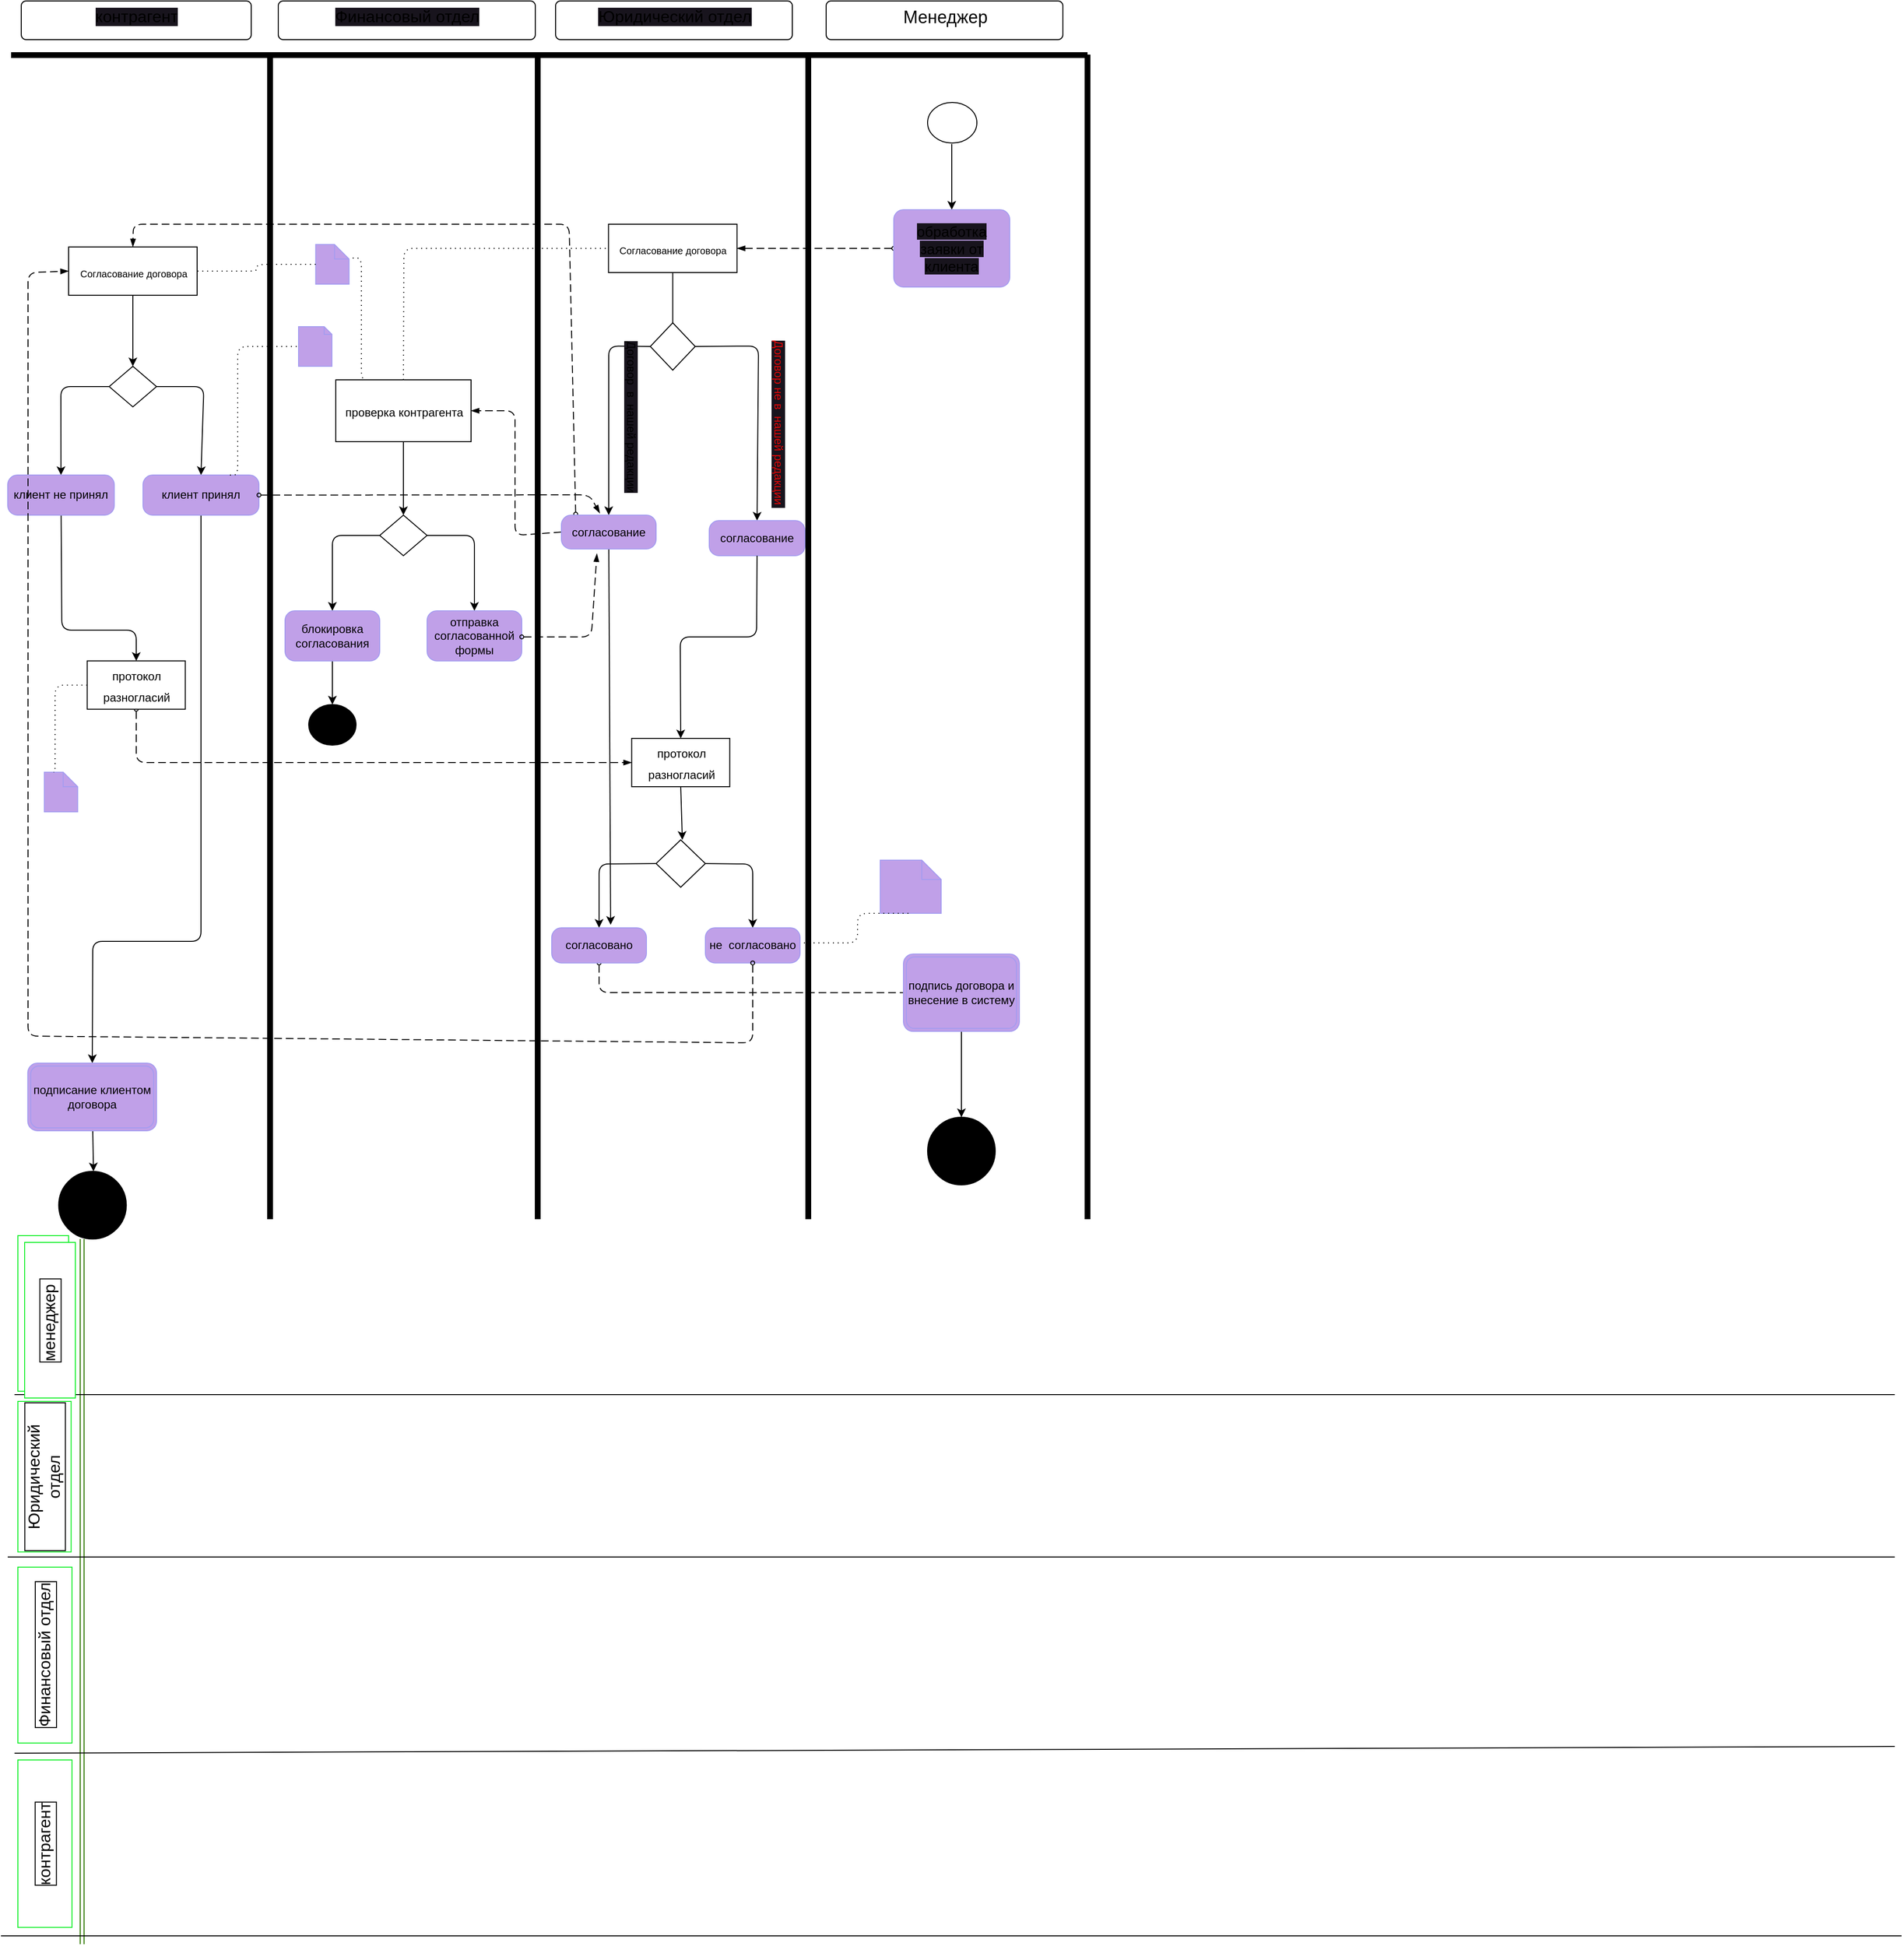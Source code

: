 <mxfile>
    <diagram id="gtTxKSChkaDydjqkvfyG" name="Страница 1">
        <mxGraphModel dx="1037" dy="2260" grid="1" gridSize="7" guides="1" tooltips="1" connect="1" arrows="1" fold="1" page="1" pageScale="1" pageWidth="2336" pageHeight="1654" math="0" shadow="0">
            <root>
                <mxCell id="0"/>
                <mxCell id="1" parent="0"/>
                <mxCell id="4" value="" style="shape=link;html=1;fillColor=#60a917;strokeColor=#2D7600;" parent="1" edge="1">
                    <mxGeometry width="100" relative="1" as="geometry">
                        <mxPoint x="84" y="7" as="sourcePoint"/>
                        <mxPoint x="84" y="736.6" as="targetPoint"/>
                    </mxGeometry>
                </mxCell>
                <mxCell id="5" value="" style="endArrow=none;html=1;" parent="1" edge="1">
                    <mxGeometry width="50" height="50" relative="1" as="geometry">
                        <mxPoint x="7" y="336" as="sourcePoint"/>
                        <mxPoint x="1960" y="336" as="targetPoint"/>
                    </mxGeometry>
                </mxCell>
                <mxCell id="6" value="" style="endArrow=none;html=1;" parent="1" edge="1">
                    <mxGeometry width="50" height="50" relative="1" as="geometry">
                        <mxPoint x="14" y="539" as="sourcePoint"/>
                        <mxPoint x="1960" y="532" as="targetPoint"/>
                    </mxGeometry>
                </mxCell>
                <mxCell id="7" value="" style="endArrow=none;html=1;" parent="1" edge="1">
                    <mxGeometry width="50" height="50" relative="1" as="geometry">
                        <mxPoint y="728" as="sourcePoint"/>
                        <mxPoint x="1967" y="728" as="targetPoint"/>
                    </mxGeometry>
                </mxCell>
                <mxCell id="8" value="" style="endArrow=none;html=1;" parent="1" edge="1">
                    <mxGeometry width="50" height="50" relative="1" as="geometry">
                        <mxPoint x="14" y="168" as="sourcePoint"/>
                        <mxPoint x="1960" y="168" as="targetPoint"/>
                    </mxGeometry>
                </mxCell>
                <mxCell id="12" value="&lt;font style=&quot;font-size: 17px;&quot;&gt;Юридический отдел&lt;/font&gt;" style="rounded=0;whiteSpace=wrap;html=1;strokeColor=#18F02E;direction=north;flipV=0;flipH=1;container=0;labelBackgroundColor=default;labelBorderColor=default;rotation=-90;" parent="1" vertex="1">
                    <mxGeometry x="-32.81" y="225.32" width="155.75" height="55.12" as="geometry"/>
                </mxCell>
                <mxCell id="13" value="&lt;font style=&quot;font-size: 17px;&quot;&gt;Финансовый отдел&lt;/font&gt;" style="rounded=0;whiteSpace=wrap;html=1;strokeColor=#18F02E;direction=north;flipV=0;flipH=1;container=0;labelBackgroundColor=default;labelBorderColor=default;rotation=-90;" parent="1" vertex="1">
                    <mxGeometry x="-45.5" y="409.5" width="182" height="56" as="geometry"/>
                </mxCell>
                <mxCell id="14" value="&lt;font style=&quot;font-size: 17px;&quot;&gt;контрагент&lt;/font&gt;" style="rounded=0;whiteSpace=wrap;html=1;strokeColor=#18F02E;direction=north;flipV=0;flipH=1;container=0;labelBackgroundColor=default;labelBorderColor=default;rotation=-90;" parent="1" vertex="1">
                    <mxGeometry x="-41.12" y="604.63" width="173.25" height="56" as="geometry"/>
                </mxCell>
                <mxCell id="85" style="edgeStyle=none;html=1;fontSize=10;entryX=0.5;entryY=0;entryDx=0;entryDy=0;entryPerimeter=0;exitX=0.5;exitY=1;exitDx=0;exitDy=0;startArrow=none;" parent="1" source="192" edge="1">
                    <mxGeometry relative="1" as="geometry">
                        <mxPoint x="696.5" y="-910" as="targetPoint"/>
                        <mxPoint x="735" y="-966" as="sourcePoint"/>
                    </mxGeometry>
                </mxCell>
                <mxCell id="83" value="" style="dashed=1;dashPattern=8 4;endArrow=blockThin;endFill=1;startArrow=oval;startFill=0;endSize=6;startSize=4;html=1;fontSize=10;exitX=0;exitY=0.5;exitDx=0;exitDy=0;exitPerimeter=0;entryX=1;entryY=0.5;entryDx=0;entryDy=0;" parent="1" target="200" edge="1" source="125">
                    <mxGeometry width="160" relative="1" as="geometry">
                        <mxPoint x="941" y="-1091" as="sourcePoint"/>
                        <mxPoint x="784" y="-980" as="targetPoint"/>
                        <Array as="points"/>
                    </mxGeometry>
                </mxCell>
                <mxCell id="86" style="edgeStyle=none;html=1;fontSize=10;entryX=0.5;entryY=0;entryDx=0;entryDy=0;entryPerimeter=0;exitX=1;exitY=0.5;exitDx=0;exitDy=0;" parent="1" source="192" edge="1" target="93">
                    <mxGeometry relative="1" as="geometry">
                        <mxPoint x="553" y="203" as="targetPoint"/>
                        <Array as="points">
                            <mxPoint x="784" y="-917"/>
                        </Array>
                        <mxPoint x="721.5" y="-889.28" as="sourcePoint"/>
                    </mxGeometry>
                </mxCell>
                <mxCell id="88" style="edgeStyle=none;html=1;fontSize=12;exitX=0;exitY=0.5;exitDx=0;exitDy=0;entryX=0.5;entryY=0;entryDx=0;entryDy=0;entryPerimeter=0;" parent="1" source="192" edge="1" target="94">
                    <mxGeometry relative="1" as="geometry">
                        <mxPoint x="553" y="292" as="targetPoint"/>
                        <Array as="points">
                            <mxPoint x="629" y="-917"/>
                        </Array>
                        <mxPoint x="671.5" y="-889.28" as="sourcePoint"/>
                    </mxGeometry>
                </mxCell>
                <mxCell id="91" value="&lt;span style=&quot;color: rgb(223, 7, 7); background-color: rgb(24, 20, 29);&quot;&gt;Договор не в&amp;nbsp; нашей редакции&amp;nbsp;&lt;/span&gt;" style="text;html=1;align=center;verticalAlign=middle;resizable=0;points=[];autosize=1;strokeColor=none;fillColor=none;fontSize=12;rotation=90;" parent="1" vertex="1">
                    <mxGeometry x="707" y="-854" width="196" height="35" as="geometry"/>
                </mxCell>
                <mxCell id="92" value="&lt;span style=&quot;background-color: rgb(24, 20, 29);&quot;&gt;Договор&amp;nbsp; в&amp;nbsp; нашей редакции&lt;/span&gt;" style="text;html=1;align=center;verticalAlign=middle;resizable=0;points=[];autosize=1;strokeColor=none;fillColor=none;fontSize=12;rotation=90;" parent="1" vertex="1">
                    <mxGeometry x="565" y="-862" width="175" height="35" as="geometry"/>
                </mxCell>
                <mxCell id="93" value="согласование" style="points=[[0.25,0,0],[0.5,0,0],[0.75,0,0],[1,0.25,0],[1,0.5,0],[1,0.75,0],[0.75,1,0],[0.5,1,0],[0.25,1,0],[0,0.75,0],[0,0.5,0],[0,0.25,0]];shape=mxgraph.bpmn.task;whiteSpace=wrap;rectStyle=rounded;size=10;html=1;taskMarker=abstract;strokeColor=#A49CF0;fontSize=12;fillColor=#C0A0E8;" parent="1" vertex="1">
                    <mxGeometry x="733" y="-736.32" width="99" height="36.32" as="geometry"/>
                </mxCell>
                <mxCell id="98" style="edgeStyle=none;html=1;fontSize=12;entryX=0.533;entryY=0;entryDx=0;entryDy=0;entryPerimeter=0;exitX=0.5;exitY=1;exitDx=0;exitDy=0;" parent="1" source="205" target="182" edge="1">
                    <mxGeometry relative="1" as="geometry">
                        <mxPoint x="704.812" y="-390.532" as="targetPoint"/>
                        <mxPoint x="693" y="-448" as="sourcePoint"/>
                    </mxGeometry>
                </mxCell>
                <mxCell id="100" style="edgeStyle=none;html=1;fontSize=12;exitX=1;exitY=0.5;exitDx=0;exitDy=0;entryX=0.5;entryY=0;entryDx=0;entryDy=0;entryPerimeter=0;" parent="1" source="182" edge="1" target="103">
                    <mxGeometry relative="1" as="geometry">
                        <mxPoint x="994" y="196" as="targetPoint"/>
                        <Array as="points">
                            <mxPoint x="778" y="-381"/>
                        </Array>
                        <mxPoint x="728" y="-371.74" as="sourcePoint"/>
                    </mxGeometry>
                </mxCell>
                <mxCell id="102" style="edgeStyle=none;html=1;fontSize=12;exitX=0;exitY=0.5;exitDx=0;exitDy=0;entryX=0.5;entryY=0;entryDx=0;entryDy=0;entryPerimeter=0;" parent="1" source="182" target="208" edge="1">
                    <mxGeometry relative="1" as="geometry">
                        <mxPoint x="623" y="-273" as="targetPoint"/>
                        <Array as="points">
                            <mxPoint x="619" y="-381"/>
                        </Array>
                        <mxPoint x="703" y="-351.48" as="sourcePoint"/>
                    </mxGeometry>
                </mxCell>
                <mxCell id="103" value="не&amp;nbsp; согласовано" style="points=[[0.25,0,0],[0.5,0,0],[0.75,0,0],[1,0.25,0],[1,0.5,0],[1,0.75,0],[0.75,1,0],[0.5,1,0],[0.25,1,0],[0,0.75,0],[0,0.5,0],[0,0.25,0]];shape=mxgraph.bpmn.task;whiteSpace=wrap;rectStyle=rounded;size=10;html=1;taskMarker=abstract;strokeColor=#A49CF0;fontSize=12;fillColor=#C0A0E8;" parent="1" vertex="1">
                    <mxGeometry x="729" y="-315" width="98" height="36.32" as="geometry"/>
                </mxCell>
                <mxCell id="107" value="" style="shape=mxgraph.bpmn.data;labelPosition=center;verticalLabelPosition=bottom;align=center;verticalAlign=top;whiteSpace=wrap;size=15;html=1;strokeColor=#A49CF0;fontSize=12;fillColor=#C0A0E8;" parent="1" vertex="1">
                    <mxGeometry x="325.75" y="-1022" width="34.5" height="41.06" as="geometry"/>
                </mxCell>
                <mxCell id="109" value="" style="edgeStyle=elbowEdgeStyle;fontSize=12;html=1;endFill=0;startFill=0;endSize=6;startSize=6;dashed=1;dashPattern=1 4;endArrow=none;startArrow=none;exitX=0.5;exitY=0;exitDx=0;exitDy=0;entryX=0;entryY=0.5;entryDx=0;entryDy=0;" parent="1" source="198" target="200" edge="1">
                    <mxGeometry width="160" relative="1" as="geometry">
                        <mxPoint x="416.5" y="-896" as="sourcePoint"/>
                        <mxPoint x="636.5" y="-1009.56" as="targetPoint"/>
                        <Array as="points">
                            <mxPoint x="417" y="-1001"/>
                        </Array>
                    </mxGeometry>
                </mxCell>
                <mxCell id="110" value="" style="edgeStyle=elbowEdgeStyle;fontSize=12;html=1;endFill=0;startFill=0;endSize=6;startSize=6;dashed=1;dashPattern=1 4;endArrow=none;startArrow=none;exitX=0.5;exitY=1;exitDx=0;exitDy=0;exitPerimeter=0;entryX=0.5;entryY=0;entryDx=0;entryDy=0;entryPerimeter=0;" parent="1" source="196" edge="1">
                    <mxGeometry width="160" relative="1" as="geometry">
                        <mxPoint x="441" y="462" as="sourcePoint"/>
                        <mxPoint x="137" y="-1012.82" as="targetPoint"/>
                    </mxGeometry>
                </mxCell>
                <mxCell id="113" style="edgeStyle=none;html=1;entryX=0.5;entryY=0;entryDx=0;entryDy=0;fontSize=12;exitX=0.5;exitY=1;exitDx=0;exitDy=0;" parent="1" source="196" target="194" edge="1">
                    <mxGeometry relative="1" as="geometry">
                        <mxPoint x="136.9" y="-973.94" as="sourcePoint"/>
                        <mxPoint x="91" y="-875.28" as="targetPoint"/>
                    </mxGeometry>
                </mxCell>
                <mxCell id="114" style="edgeStyle=none;html=1;fontSize=12;entryX=0.5;entryY=0;entryDx=0;entryDy=0;entryPerimeter=0;exitX=1;exitY=0.5;exitDx=0;exitDy=0;" parent="1" source="194" target="116" edge="1">
                    <mxGeometry relative="1" as="geometry">
                        <mxPoint x="406" y="567" as="targetPoint"/>
                        <Array as="points">
                            <mxPoint x="210" y="-875"/>
                        </Array>
                        <mxPoint x="116" y="-896" as="sourcePoint"/>
                    </mxGeometry>
                </mxCell>
                <mxCell id="115" style="edgeStyle=none;html=1;fontSize=12;exitX=0;exitY=0.5;exitDx=0;exitDy=0;entryX=0.5;entryY=0;entryDx=0;entryDy=0;entryPerimeter=0;" parent="1" source="194" target="117" edge="1">
                    <mxGeometry relative="1" as="geometry">
                        <mxPoint x="406" y="700" as="targetPoint"/>
                        <Array as="points">
                            <mxPoint x="62" y="-875"/>
                        </Array>
                        <mxPoint x="116" y="-854.56" as="sourcePoint"/>
                    </mxGeometry>
                </mxCell>
                <mxCell id="154" style="edgeStyle=none;html=1;fontSize=12;" parent="1" source="116" target="155" edge="1">
                    <mxGeometry relative="1" as="geometry">
                        <mxPoint x="1253" y="560" as="targetPoint"/>
                        <Array as="points">
                            <mxPoint x="207" y="-301"/>
                            <mxPoint x="95" y="-301"/>
                        </Array>
                    </mxGeometry>
                </mxCell>
                <mxCell id="116" value="клиент принял" style="points=[[0.25,0,0],[0.5,0,0],[0.75,0,0],[1,0.25,0],[1,0.5,0],[1,0.75,0],[0.75,1,0],[0.5,1,0],[0.25,1,0],[0,0.75,0],[0,0.5,0],[0,0.25,0]];shape=mxgraph.bpmn.task;whiteSpace=wrap;rectStyle=rounded;size=10;html=1;taskMarker=abstract;strokeColor=#A49CF0;fontSize=12;fillColor=#C0A0E8;" parent="1" vertex="1">
                    <mxGeometry x="147" y="-783.44" width="120" height="41.44" as="geometry"/>
                </mxCell>
                <mxCell id="120" style="edgeStyle=none;html=1;entryX=0.5;entryY=0;entryDx=0;entryDy=0;fontSize=12;" parent="1" source="117" target="204" edge="1">
                    <mxGeometry relative="1" as="geometry">
                        <mxPoint x="84" y="-541.84" as="targetPoint"/>
                        <Array as="points">
                            <mxPoint x="63" y="-623"/>
                            <mxPoint x="140" y="-623"/>
                        </Array>
                    </mxGeometry>
                </mxCell>
                <mxCell id="117" value="клиент не принял" style="points=[[0.25,0,0],[0.5,0,0],[0.75,0,0],[1,0.25,0],[1,0.5,0],[1,0.75,0],[0.75,1,0],[0.5,1,0],[0.25,1,0],[0,0.75,0],[0,0.5,0],[0,0.25,0]];shape=mxgraph.bpmn.task;whiteSpace=wrap;rectStyle=rounded;size=10;html=1;taskMarker=abstract;strokeColor=#A49CF0;fontSize=12;fillColor=#C0A0E8;" parent="1" vertex="1">
                    <mxGeometry x="7" y="-783.44" width="110.25" height="41.44" as="geometry"/>
                </mxCell>
                <mxCell id="123" value="" style="dashed=1;dashPattern=8 4;endArrow=blockThin;endFill=1;startArrow=oval;startFill=0;endSize=6;startSize=4;html=1;fontSize=12;entryX=0.5;entryY=0;entryDx=0;entryDy=0;exitX=0.151;exitY=-0.028;exitDx=0;exitDy=0;exitPerimeter=0;" parent="1" source="94" target="196" edge="1">
                    <mxGeometry width="160" relative="1" as="geometry">
                        <mxPoint x="588" y="-686" as="sourcePoint"/>
                        <mxPoint x="167" y="-1012.82" as="targetPoint"/>
                        <Array as="points">
                            <mxPoint x="588" y="-1043"/>
                            <mxPoint x="137" y="-1043"/>
                        </Array>
                    </mxGeometry>
                </mxCell>
                <mxCell id="126" style="edgeStyle=none;html=1;entryX=0.5;entryY=0;entryDx=0;entryDy=0;entryPerimeter=0;fontSize=12;" parent="1" target="125" edge="1">
                    <mxGeometry relative="1" as="geometry">
                        <mxPoint x="984" y="-1126" as="sourcePoint"/>
                    </mxGeometry>
                </mxCell>
                <mxCell id="125" value="&lt;span style=&quot;font-size: 15px; background-color: rgb(24, 20, 29);&quot;&gt;обработка заявки от клиента&lt;/span&gt;" style="points=[[0.25,0,0],[0.5,0,0],[0.75,0,0],[1,0.25,0],[1,0.5,0],[1,0.75,0],[0.75,1,0],[0.5,1,0],[0.25,1,0],[0,0.75,0],[0,0.5,0],[0,0.25,0]];shape=mxgraph.bpmn.task;whiteSpace=wrap;rectStyle=rounded;size=10;html=1;taskMarker=abstract;strokeColor=#A49CF0;fontSize=12;fillColor=#C0A0E8;" parent="1" vertex="1">
                    <mxGeometry x="924" y="-1058" width="120" height="80" as="geometry"/>
                </mxCell>
                <mxCell id="127" value="" style="dashed=1;dashPattern=8 4;endArrow=blockThin;endFill=1;startArrow=oval;startFill=0;endSize=6;startSize=4;html=1;fontSize=12;exitX=0.5;exitY=1;exitDx=0;exitDy=0;entryX=0;entryY=0.5;entryDx=0;entryDy=0;" parent="1" source="204" target="205" edge="1">
                    <mxGeometry width="160" relative="1" as="geometry">
                        <mxPoint x="157.5" y="-523.68" as="sourcePoint"/>
                        <mxPoint x="651" y="-462" as="targetPoint"/>
                        <Array as="points">
                            <mxPoint x="140" y="-486"/>
                            <mxPoint x="609" y="-486"/>
                        </Array>
                    </mxGeometry>
                </mxCell>
                <mxCell id="128" value="" style="shape=mxgraph.bpmn.data;labelPosition=center;verticalLabelPosition=bottom;align=center;verticalAlign=top;whiteSpace=wrap;size=15;html=1;strokeColor=#A49CF0;fontSize=12;fillColor=#C0A0E8;" parent="1" vertex="1">
                    <mxGeometry x="44.88" y="-476" width="34.5" height="41.06" as="geometry"/>
                </mxCell>
                <mxCell id="129" value="" style="edgeStyle=elbowEdgeStyle;fontSize=12;html=1;endFill=0;startFill=0;endSize=6;startSize=6;dashed=1;dashPattern=1 4;endArrow=none;startArrow=none;exitX=0;exitY=0.5;exitDx=0;exitDy=0;entryX=0;entryY=0;entryDx=9.75;entryDy=0;entryPerimeter=0;" parent="1" source="204" target="128" edge="1">
                    <mxGeometry width="160" relative="1" as="geometry">
                        <mxPoint x="108.5" y="-523.68" as="sourcePoint"/>
                        <mxPoint x="112" y="-434" as="targetPoint"/>
                        <Array as="points">
                            <mxPoint x="56" y="-560"/>
                        </Array>
                    </mxGeometry>
                </mxCell>
                <mxCell id="130" value="" style="dashed=1;dashPattern=8 4;endArrow=blockThin;endFill=1;startArrow=oval;startFill=0;endSize=6;startSize=4;html=1;fontSize=12;exitX=0.5;exitY=1;exitDx=0;exitDy=0;exitPerimeter=0;entryX=0;entryY=0.5;entryDx=0;entryDy=0;" parent="1" source="103" target="196" edge="1">
                    <mxGeometry width="160" relative="1" as="geometry">
                        <mxPoint x="637" y="448" as="sourcePoint"/>
                        <mxPoint x="77" y="-993.38" as="targetPoint"/>
                        <Array as="points">
                            <mxPoint x="778" y="-196"/>
                            <mxPoint x="28" y="-203"/>
                            <mxPoint x="28" y="-993"/>
                        </Array>
                    </mxGeometry>
                </mxCell>
                <mxCell id="131" value="" style="shape=mxgraph.bpmn.data;labelPosition=center;verticalLabelPosition=bottom;align=center;verticalAlign=top;whiteSpace=wrap;size=20;html=1;strokeColor=#A49CF0;fontSize=12;fillColor=#C0A0E8;" parent="1" vertex="1">
                    <mxGeometry x="910" y="-385" width="63" height="55.06" as="geometry"/>
                </mxCell>
                <mxCell id="132" value="" style="edgeStyle=elbowEdgeStyle;fontSize=12;html=1;endFill=0;startFill=0;endSize=6;startSize=6;dashed=1;dashPattern=1 4;endArrow=none;startArrow=none;entryX=0.5;entryY=1;entryDx=0;entryDy=0;entryPerimeter=0;exitX=-0.4;exitY=0.763;exitDx=0;exitDy=0;exitPerimeter=0;" parent="1" source="161" target="131" edge="1">
                    <mxGeometry width="160" relative="1" as="geometry">
                        <mxPoint x="805" y="127.5" as="sourcePoint"/>
                        <mxPoint x="965" y="127.5" as="targetPoint"/>
                    </mxGeometry>
                </mxCell>
                <mxCell id="134" style="edgeStyle=none;html=1;fontSize=12;entryX=0.5;entryY=0;entryDx=0;entryDy=0;exitX=0.5;exitY=1;exitDx=0;exitDy=0;" parent="1" source="198" edge="1" target="191">
                    <mxGeometry relative="1" as="geometry">
                        <mxPoint x="924" y="437.5" as="targetPoint"/>
                        <mxPoint x="399" y="-798" as="sourcePoint"/>
                    </mxGeometry>
                </mxCell>
                <mxCell id="138" style="edgeStyle=none;html=1;entryX=0.5;entryY=0;entryDx=0;entryDy=0;entryPerimeter=0;fontSize=12;exitX=0;exitY=0.5;exitDx=0;exitDy=0;" parent="1" source="191" target="137" edge="1">
                    <mxGeometry relative="1" as="geometry">
                        <Array as="points">
                            <mxPoint x="343" y="-721"/>
                        </Array>
                        <mxPoint x="403" y="-693.56" as="sourcePoint"/>
                    </mxGeometry>
                </mxCell>
                <mxCell id="139" style="edgeStyle=none;html=1;entryX=0.5;entryY=0;entryDx=0;entryDy=0;entryPerimeter=0;fontSize=12;exitX=1;exitY=0.5;exitDx=0;exitDy=0;" parent="1" source="191" target="136" edge="1">
                    <mxGeometry relative="1" as="geometry">
                        <Array as="points">
                            <mxPoint x="490" y="-721"/>
                        </Array>
                        <mxPoint x="403" y="-735" as="sourcePoint"/>
                    </mxGeometry>
                </mxCell>
                <mxCell id="136" value="отправка согласованной формы" style="points=[[0.25,0,0],[0.5,0,0],[0.75,0,0],[1,0.25,0],[1,0.5,0],[1,0.75,0],[0.75,1,0],[0.5,1,0],[0.25,1,0],[0,0.75,0],[0,0.5,0],[0,0.25,0]];shape=mxgraph.bpmn.task;whiteSpace=wrap;rectStyle=rounded;size=10;html=1;taskMarker=abstract;strokeColor=#A49CF0;fontSize=12;fillColor=#C0A0E8;" parent="1" vertex="1">
                    <mxGeometry x="441" y="-643" width="98" height="51.82" as="geometry"/>
                </mxCell>
                <mxCell id="149" style="edgeStyle=none;html=1;fontSize=12;entryX=0.5;entryY=0;entryDx=0;entryDy=0;" parent="1" source="137" target="193" edge="1">
                    <mxGeometry relative="1" as="geometry">
                        <mxPoint x="343" y="-504" as="targetPoint"/>
                    </mxGeometry>
                </mxCell>
                <mxCell id="137" value="блокировка согласования" style="points=[[0.25,0,0],[0.5,0,0],[0.75,0,0],[1,0.25,0],[1,0.5,0],[1,0.75,0],[0.75,1,0],[0.5,1,0],[0.25,1,0],[0,0.75,0],[0,0.5,0],[0,0.25,0]];shape=mxgraph.bpmn.task;whiteSpace=wrap;rectStyle=rounded;size=10;html=1;taskMarker=abstract;strokeColor=#A49CF0;fontSize=12;fillColor=#C0A0E8;" parent="1" vertex="1">
                    <mxGeometry x="294" y="-643" width="98" height="51.82" as="geometry"/>
                </mxCell>
                <mxCell id="141" value="" style="dashed=1;dashPattern=8 4;endArrow=blockThin;endFill=1;startArrow=none;startFill=0;endSize=6;startSize=4;html=1;fontSize=12;exitX=0;exitY=0.5;exitDx=0;exitDy=0;exitPerimeter=0;entryX=1;entryY=0.5;entryDx=0;entryDy=0;" parent="1" source="94" target="198" edge="1">
                    <mxGeometry width="160" relative="1" as="geometry">
                        <mxPoint x="427" y="371" as="sourcePoint"/>
                        <mxPoint x="476.5" y="-856" as="targetPoint"/>
                        <Array as="points">
                            <mxPoint x="532" y="-721"/>
                            <mxPoint x="532" y="-850"/>
                        </Array>
                    </mxGeometry>
                </mxCell>
                <mxCell id="143" value="" style="dashed=1;dashPattern=8 4;endArrow=blockThin;endFill=1;startArrow=oval;startFill=0;endSize=6;startSize=4;html=1;fontSize=12;entryX=0.375;entryY=1.139;entryDx=0;entryDy=0;entryPerimeter=0;exitX=1;exitY=0.521;exitDx=0;exitDy=0;exitPerimeter=0;" parent="1" source="136" target="94" edge="1">
                    <mxGeometry width="160" relative="1" as="geometry">
                        <mxPoint x="882" y="371" as="sourcePoint"/>
                        <mxPoint x="623" y="-236.68" as="targetPoint"/>
                        <Array as="points">
                            <mxPoint x="611" y="-616"/>
                        </Array>
                    </mxGeometry>
                </mxCell>
                <mxCell id="147" style="edgeStyle=none;html=1;fontSize=12;entryX=0.5;entryY=0;entryDx=0;entryDy=0;" parent="1" source="146" target="187" edge="1">
                    <mxGeometry relative="1" as="geometry">
                        <mxPoint x="1012" y="-64" as="targetPoint"/>
                    </mxGeometry>
                </mxCell>
                <mxCell id="151" value="" style="dashed=1;dashPattern=8 4;endArrow=blockThin;endFill=1;startArrow=oval;startFill=0;endSize=6;startSize=4;html=1;fontSize=12;exitX=1;exitY=0.5;exitDx=0;exitDy=0;exitPerimeter=0;entryX=0.406;entryY=-0.056;entryDx=0;entryDy=0;entryPerimeter=0;" parent="1" source="116" target="94" edge="1">
                    <mxGeometry width="160" relative="1" as="geometry">
                        <mxPoint x="609" y="532" as="sourcePoint"/>
                        <mxPoint x="769" y="532" as="targetPoint"/>
                        <Array as="points">
                            <mxPoint x="609" y="-763"/>
                        </Array>
                    </mxGeometry>
                </mxCell>
                <mxCell id="152" value="" style="shape=mxgraph.bpmn.data;labelPosition=center;verticalLabelPosition=bottom;align=center;verticalAlign=top;whiteSpace=wrap;size=8;html=1;strokeColor=#A49CF0;fontSize=12;fillColor=#C0A0E8;" parent="1" vertex="1">
                    <mxGeometry x="308" y="-937.06" width="34.5" height="41.06" as="geometry"/>
                </mxCell>
                <mxCell id="153" value="" style="edgeStyle=elbowEdgeStyle;fontSize=12;html=1;endFill=0;startFill=0;endSize=6;startSize=6;dashed=1;dashPattern=1 4;endArrow=none;startArrow=none;entryX=0;entryY=0.5;entryDx=0;entryDy=0;entryPerimeter=0;exitX=0.75;exitY=0;exitDx=0;exitDy=0;exitPerimeter=0;" parent="1" source="116" target="152" edge="1">
                    <mxGeometry width="160" relative="1" as="geometry">
                        <mxPoint x="609" y="616" as="sourcePoint"/>
                        <mxPoint x="769" y="616" as="targetPoint"/>
                        <Array as="points">
                            <mxPoint x="245" y="-889"/>
                        </Array>
                    </mxGeometry>
                </mxCell>
                <mxCell id="157" value="" style="edgeStyle=none;html=1;fontSize=12;" parent="1" source="155" edge="1">
                    <mxGeometry relative="1" as="geometry">
                        <mxPoint x="95.75" y="-63" as="targetPoint"/>
                    </mxGeometry>
                </mxCell>
                <mxCell id="155" value="подписание клиентом договора" style="points=[[0.25,0,0],[0.5,0,0],[0.75,0,0],[1,0.25,0],[1,0.5,0],[1,0.75,0],[0.75,1,0],[0.5,1,0],[0.25,1,0],[0,0.75,0],[0,0.5,0],[0,0.25,0]];shape=mxgraph.bpmn.task;whiteSpace=wrap;rectStyle=rounded;size=10;html=1;taskMarker=abstract;bpmnShapeType=transaction;strokeColor=#A49CF0;fontSize=12;fillColor=#C0A0E8;" parent="1" vertex="1">
                    <mxGeometry x="27.75" y="-175" width="133.25" height="70" as="geometry"/>
                </mxCell>
                <mxCell id="159" value="" style="html=1;points=[];perimeter=orthogonalPerimeter;fillColor=strokeColor;" vertex="1" parent="1">
                    <mxGeometry x="276" y="-1218" width="5" height="1204" as="geometry"/>
                </mxCell>
                <mxCell id="160" value="" style="html=1;points=[];perimeter=orthogonalPerimeter;fillColor=strokeColor;" vertex="1" parent="1">
                    <mxGeometry x="553" y="-1218" width="5" height="1204" as="geometry"/>
                </mxCell>
                <mxCell id="161" value="" style="html=1;points=[];perimeter=orthogonalPerimeter;fillColor=strokeColor;" vertex="1" parent="1">
                    <mxGeometry x="833" y="-1218" width="5" height="1204" as="geometry"/>
                </mxCell>
                <mxCell id="162" value="" style="html=1;points=[];perimeter=orthogonalPerimeter;fillColor=strokeColor;" vertex="1" parent="1">
                    <mxGeometry x="1122" y="-1218" width="5" height="1204" as="geometry"/>
                </mxCell>
                <mxCell id="163" value="" style="html=1;points=[];perimeter=orthogonalPerimeter;fillColor=strokeColor;rotation=-90;" vertex="1" parent="1">
                    <mxGeometry x="565" y="-1774.5" width="5" height="1113" as="geometry"/>
                </mxCell>
                <mxCell id="165" value="&lt;font style=&quot;font-size: 18px;&quot;&gt;Менеджер&lt;/font&gt;" style="html=1;align=center;verticalAlign=top;rounded=1;absoluteArcSize=1;arcSize=10;dashed=0;" vertex="1" parent="1">
                    <mxGeometry x="854" y="-1274" width="245" height="40" as="geometry"/>
                </mxCell>
                <mxCell id="166" value="&lt;font style=&quot;font-size: 17px;&quot;&gt;менеджер&amp;nbsp;&lt;/font&gt;" style="rounded=0;whiteSpace=wrap;html=1;strokeColor=#18F02E;direction=north;flipV=0;flipH=1;container=0;labelBackgroundColor=default;labelBorderColor=default;rotation=-90;" vertex="1" parent="1">
                    <mxGeometry x="-36.75" y="57.75" width="161" height="52.5" as="geometry"/>
                </mxCell>
                <mxCell id="167" value="&lt;font style=&quot;font-size: 17px;&quot;&gt;менеджер&amp;nbsp;&lt;/font&gt;" style="rounded=0;whiteSpace=wrap;html=1;strokeColor=#18F02E;direction=north;flipV=0;flipH=1;container=0;labelBackgroundColor=default;labelBorderColor=default;rotation=-90;" vertex="1" parent="1">
                    <mxGeometry x="-29.75" y="64.75" width="161" height="52.5" as="geometry"/>
                </mxCell>
                <mxCell id="168" value="&lt;span style=&quot;font-size: 17px; background-color: rgb(24, 20, 29);&quot;&gt;Юридический отдел&lt;/span&gt;" style="html=1;align=center;verticalAlign=top;rounded=1;absoluteArcSize=1;arcSize=10;dashed=0;" vertex="1" parent="1">
                    <mxGeometry x="574" y="-1274" width="245" height="40" as="geometry"/>
                </mxCell>
                <mxCell id="169" value="&lt;span style=&quot;font-size: 17px; background-color: rgb(24, 20, 29);&quot;&gt;Финансовый отдел&lt;/span&gt;" style="html=1;align=center;verticalAlign=top;rounded=1;absoluteArcSize=1;arcSize=10;dashed=0;" vertex="1" parent="1">
                    <mxGeometry x="287" y="-1274" width="266" height="40" as="geometry"/>
                </mxCell>
                <mxCell id="170" value="&lt;span style=&quot;font-size: 17px; background-color: rgb(24, 20, 29);&quot;&gt;контрагент&lt;/span&gt;" style="html=1;align=center;verticalAlign=top;rounded=1;absoluteArcSize=1;arcSize=10;dashed=0;" vertex="1" parent="1">
                    <mxGeometry x="21" y="-1274" width="238" height="40" as="geometry"/>
                </mxCell>
                <mxCell id="210" style="edgeStyle=none;html=1;entryX=0.622;entryY=-0.085;entryDx=0;entryDy=0;entryPerimeter=0;fontSize=18;" edge="1" parent="1" source="94" target="208">
                    <mxGeometry relative="1" as="geometry"/>
                </mxCell>
                <mxCell id="94" value="согласование" style="points=[[0.25,0,0],[0.5,0,0],[0.75,0,0],[1,0.25,0],[1,0.5,0],[1,0.75,0],[0.75,1,0],[0.5,1,0],[0.25,1,0],[0,0.75,0],[0,0.5,0],[0,0.25,0]];shape=mxgraph.bpmn.task;whiteSpace=wrap;rectStyle=rounded;size=10;html=1;taskMarker=abstract;strokeColor=#A49CF0;fontSize=12;fillColor=#C0A0E8;" parent="1" vertex="1">
                    <mxGeometry x="580" y="-742" width="98" height="35" as="geometry"/>
                </mxCell>
                <mxCell id="182" value="" style="rhombus;fontSize=18;" vertex="1" parent="1">
                    <mxGeometry x="678" y="-406" width="51" height="49" as="geometry"/>
                </mxCell>
                <mxCell id="187" value="" style="ellipse;fillColor=strokeColor;fontSize=18;" vertex="1" parent="1">
                    <mxGeometry x="959" y="-119" width="70" height="70" as="geometry"/>
                </mxCell>
                <mxCell id="188" value="" style="dashed=1;dashPattern=8 4;endArrow=none;endFill=1;startArrow=oval;startFill=0;endSize=6;startSize=4;html=1;fontSize=12;exitX=0.5;exitY=1;exitDx=0;exitDy=0;exitPerimeter=0;" edge="1" parent="1" source="208" target="146">
                    <mxGeometry width="160" relative="1" as="geometry">
                        <mxPoint x="661.5" y="-254.84" as="sourcePoint"/>
                        <mxPoint x="1019" y="-203" as="targetPoint"/>
                        <Array as="points">
                            <mxPoint x="619" y="-248"/>
                        </Array>
                    </mxGeometry>
                </mxCell>
                <mxCell id="146" value="подпись договора и внесение в систему" style="points=[[0.25,0,0],[0.5,0,0],[0.75,0,0],[1,0.25,0],[1,0.5,0],[1,0.75,0],[0.75,1,0],[0.5,1,0],[0.25,1,0],[0,0.75,0],[0,0.5,0],[0,0.25,0]];shape=mxgraph.bpmn.task;whiteSpace=wrap;rectStyle=rounded;size=10;html=1;taskMarker=abstract;bpmnShapeType=transaction;strokeColor=#A49CF0;fontSize=12;fillColor=#C0A0E8;" parent="1" vertex="1">
                    <mxGeometry x="934" y="-287.84" width="120" height="80" as="geometry"/>
                </mxCell>
                <mxCell id="189" value="" style="edgeStyle=elbowEdgeStyle;fontSize=12;html=1;endFill=0;startFill=0;endSize=6;startSize=6;dashed=1;dashPattern=1 4;endArrow=none;startArrow=none;entryX=0.25;entryY=0;entryDx=0;entryDy=0;" edge="1" parent="1" target="198">
                    <mxGeometry width="160" relative="1" as="geometry">
                        <mxPoint x="364" y="-1008" as="sourcePoint"/>
                        <mxPoint x="416.5" y="-896" as="targetPoint"/>
                    </mxGeometry>
                </mxCell>
                <mxCell id="191" value="" style="rhombus;fontSize=18;" vertex="1" parent="1">
                    <mxGeometry x="392" y="-742" width="49" height="42" as="geometry"/>
                </mxCell>
                <mxCell id="193" value="" style="ellipse;fillColor=strokeColor;fontSize=18;" vertex="1" parent="1">
                    <mxGeometry x="318.5" y="-546" width="49" height="42" as="geometry"/>
                </mxCell>
                <mxCell id="194" value="" style="rhombus;fontSize=18;" vertex="1" parent="1">
                    <mxGeometry x="112" y="-896" width="49" height="42" as="geometry"/>
                </mxCell>
                <mxCell id="195" value="" style="ellipse;fillColor=strokeColor;fontSize=18;" vertex="1" parent="1">
                    <mxGeometry x="59.75" y="-63.0" width="70" height="70" as="geometry"/>
                </mxCell>
                <mxCell id="197" value="" style="edgeStyle=elbowEdgeStyle;fontSize=12;html=1;endFill=0;startFill=0;endSize=6;startSize=6;dashed=1;dashPattern=1 4;endArrow=none;startArrow=none;exitX=0;exitY=0.5;exitDx=0;exitDy=0;exitPerimeter=0;entryX=1;entryY=0.5;entryDx=0;entryDy=0;" edge="1" parent="1" source="107" target="196">
                    <mxGeometry width="160" relative="1" as="geometry">
                        <mxPoint x="343" y="-973.94" as="sourcePoint"/>
                        <mxPoint x="137" y="-1012.82" as="targetPoint"/>
                    </mxGeometry>
                </mxCell>
                <mxCell id="196" value="&lt;span style=&quot;font-size: 10px;&quot;&gt;Согласование договора&lt;/span&gt;" style="html=1;fontSize=18;" vertex="1" parent="1">
                    <mxGeometry x="70" y="-1019.47" width="133" height="50" as="geometry"/>
                </mxCell>
                <mxCell id="198" value="&lt;span style=&quot;font-size: 12px;&quot;&gt;проверка контрагента&lt;/span&gt;" style="html=1;fontSize=18;" vertex="1" parent="1">
                    <mxGeometry x="346.5" y="-882" width="140" height="64" as="geometry"/>
                </mxCell>
                <mxCell id="200" value="&lt;span style=&quot;font-size: 10px;&quot;&gt;Согласование договора&lt;/span&gt;" style="html=1;fontSize=18;" vertex="1" parent="1">
                    <mxGeometry x="628.75" y="-1043" width="133" height="50" as="geometry"/>
                </mxCell>
                <mxCell id="202" value="" style="edgeStyle=none;html=1;fontSize=10;entryX=0.5;entryY=0;entryDx=0;entryDy=0;entryPerimeter=0;exitX=0.5;exitY=1;exitDx=0;exitDy=0;endArrow=none;" edge="1" parent="1" source="200" target="192">
                    <mxGeometry relative="1" as="geometry">
                        <mxPoint x="696.5" y="-910" as="targetPoint"/>
                        <mxPoint x="695.25" y="-993.0" as="sourcePoint"/>
                    </mxGeometry>
                </mxCell>
                <mxCell id="192" value="" style="rhombus;fontSize=18;" vertex="1" parent="1">
                    <mxGeometry x="672" y="-941.03" width="46.5" height="49" as="geometry"/>
                </mxCell>
                <mxCell id="204" value="&lt;span style=&quot;font-size: 12px;&quot;&gt;протокол &lt;br&gt;разногласий&lt;/span&gt;" style="html=1;fontSize=18;" vertex="1" parent="1">
                    <mxGeometry x="89.25" y="-591.18" width="101.5" height="50" as="geometry"/>
                </mxCell>
                <mxCell id="205" value="&lt;span style=&quot;font-size: 12px;&quot;&gt;протокол &lt;br&gt;разногласий&lt;/span&gt;" style="html=1;fontSize=18;" vertex="1" parent="1">
                    <mxGeometry x="652.75" y="-511" width="101.5" height="50" as="geometry"/>
                </mxCell>
                <mxCell id="207" style="edgeStyle=none;html=1;fontSize=12;entryX=0.5;entryY=0;entryDx=0;entryDy=0;exitX=0.5;exitY=1;exitDx=0;exitDy=0;exitPerimeter=0;" edge="1" parent="1" source="93" target="205">
                    <mxGeometry relative="1" as="geometry">
                        <mxPoint x="783.163" y="-610.32" as="targetPoint"/>
                        <mxPoint x="781.832" y="-679" as="sourcePoint"/>
                        <Array as="points">
                            <mxPoint x="782" y="-616"/>
                            <mxPoint x="703" y="-616"/>
                        </Array>
                    </mxGeometry>
                </mxCell>
                <mxCell id="208" value="согласовано" style="points=[[0.25,0,0],[0.5,0,0],[0.75,0,0],[1,0.25,0],[1,0.5,0],[1,0.75,0],[0.75,1,0],[0.5,1,0],[0.25,1,0],[0,0.75,0],[0,0.5,0],[0,0.25,0]];shape=mxgraph.bpmn.task;whiteSpace=wrap;rectStyle=rounded;size=10;html=1;taskMarker=abstract;strokeColor=#A49CF0;fontSize=12;fillColor=#C0A0E8;" vertex="1" parent="1">
                    <mxGeometry x="570" y="-315" width="98" height="36.32" as="geometry"/>
                </mxCell>
                <mxCell id="211" value="" style="ellipse;fontSize=18;" vertex="1" parent="1">
                    <mxGeometry x="959" y="-1169" width="51" height="42" as="geometry"/>
                </mxCell>
            </root>
        </mxGraphModel>
    </diagram>
</mxfile>